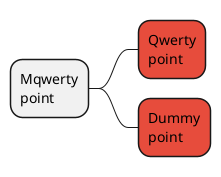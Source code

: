 {
  "sha1": "hghd7n6cyl3cnxo2svlp4zgc285qzhw",
  "insertion": {
    "when": "2024-06-03T18:59:29.543Z",
    "url": "https://github.com/plantuml/plantuml/issues/263",
    "user": "plantuml@gmail.com"
  }
}
@startmindmap
<style>
.s1 {
  BackgroundColor #E74C3C
}
.s2 {
  BackgroundColor #E74C3C
}
</style>

* Mqwerty\npoint
** Qwerty\npoint <<s1>>
** Dummy\npoint <<s2>>
@endmindmap

